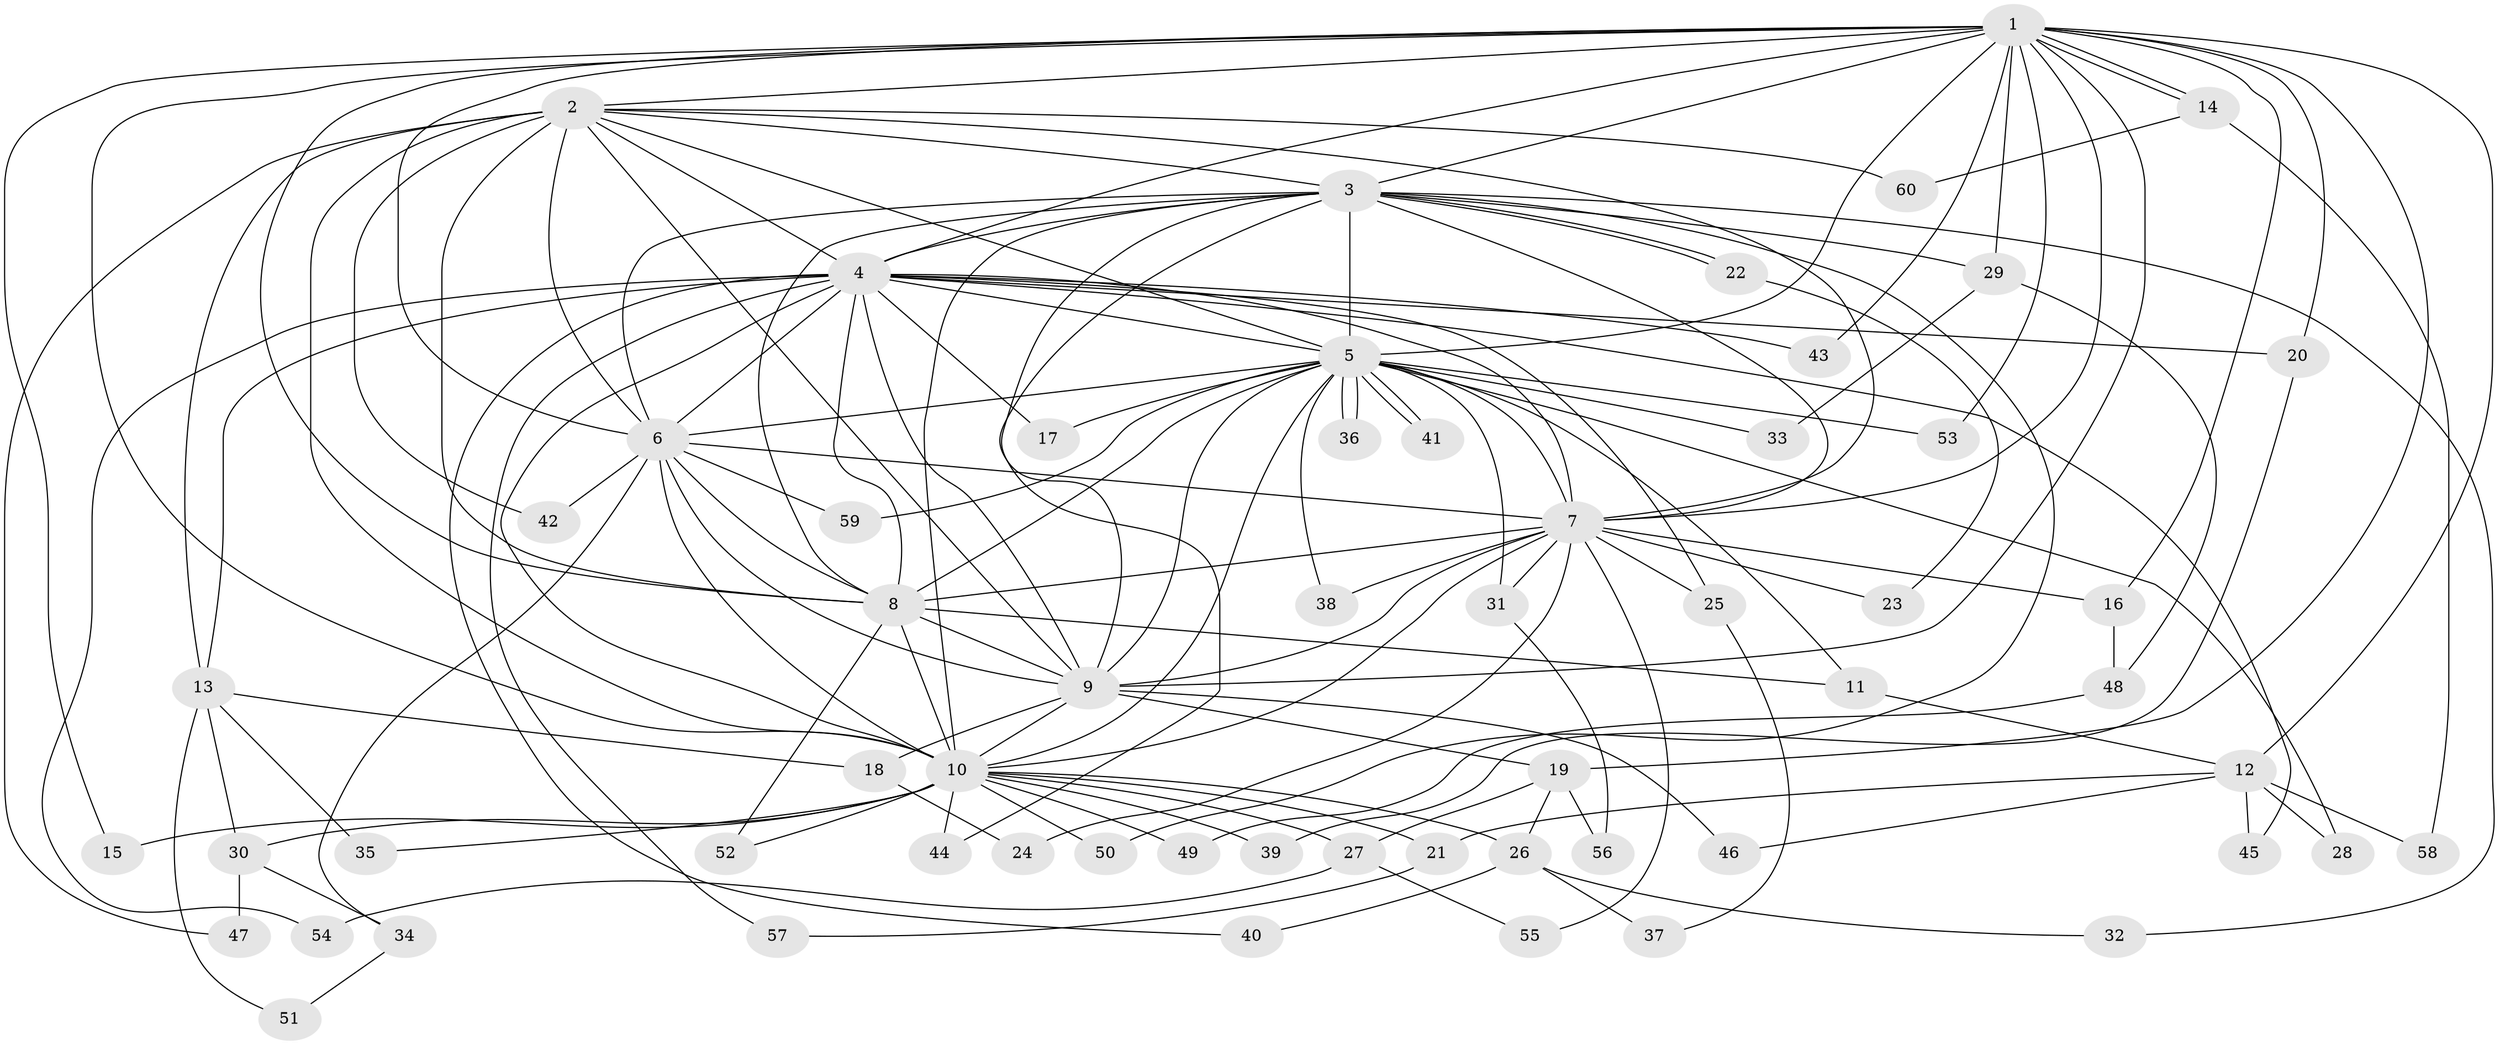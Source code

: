 // Generated by graph-tools (version 1.1) at 2025/01/03/09/25 03:01:28]
// undirected, 60 vertices, 145 edges
graph export_dot {
graph [start="1"]
  node [color=gray90,style=filled];
  1;
  2;
  3;
  4;
  5;
  6;
  7;
  8;
  9;
  10;
  11;
  12;
  13;
  14;
  15;
  16;
  17;
  18;
  19;
  20;
  21;
  22;
  23;
  24;
  25;
  26;
  27;
  28;
  29;
  30;
  31;
  32;
  33;
  34;
  35;
  36;
  37;
  38;
  39;
  40;
  41;
  42;
  43;
  44;
  45;
  46;
  47;
  48;
  49;
  50;
  51;
  52;
  53;
  54;
  55;
  56;
  57;
  58;
  59;
  60;
  1 -- 2;
  1 -- 3;
  1 -- 4;
  1 -- 5;
  1 -- 6;
  1 -- 7;
  1 -- 8;
  1 -- 9;
  1 -- 10;
  1 -- 12;
  1 -- 14;
  1 -- 14;
  1 -- 15;
  1 -- 16;
  1 -- 19;
  1 -- 20;
  1 -- 29;
  1 -- 43;
  1 -- 53;
  2 -- 3;
  2 -- 4;
  2 -- 5;
  2 -- 6;
  2 -- 7;
  2 -- 8;
  2 -- 9;
  2 -- 10;
  2 -- 13;
  2 -- 42;
  2 -- 47;
  2 -- 60;
  3 -- 4;
  3 -- 5;
  3 -- 6;
  3 -- 7;
  3 -- 8;
  3 -- 9;
  3 -- 10;
  3 -- 22;
  3 -- 22;
  3 -- 29;
  3 -- 32;
  3 -- 44;
  3 -- 50;
  4 -- 5;
  4 -- 6;
  4 -- 7;
  4 -- 8;
  4 -- 9;
  4 -- 10;
  4 -- 13;
  4 -- 17;
  4 -- 20;
  4 -- 25;
  4 -- 40;
  4 -- 43;
  4 -- 45;
  4 -- 54;
  4 -- 57;
  5 -- 6;
  5 -- 7;
  5 -- 8;
  5 -- 9;
  5 -- 10;
  5 -- 11;
  5 -- 17;
  5 -- 28;
  5 -- 31;
  5 -- 33;
  5 -- 36;
  5 -- 36;
  5 -- 38;
  5 -- 41;
  5 -- 41;
  5 -- 53;
  5 -- 59;
  6 -- 7;
  6 -- 8;
  6 -- 9;
  6 -- 10;
  6 -- 34;
  6 -- 42;
  6 -- 59;
  7 -- 8;
  7 -- 9;
  7 -- 10;
  7 -- 16;
  7 -- 23;
  7 -- 24;
  7 -- 25;
  7 -- 31;
  7 -- 38;
  7 -- 55;
  8 -- 9;
  8 -- 10;
  8 -- 11;
  8 -- 52;
  9 -- 10;
  9 -- 18;
  9 -- 19;
  9 -- 46;
  10 -- 15;
  10 -- 21;
  10 -- 26;
  10 -- 27;
  10 -- 30;
  10 -- 35;
  10 -- 39;
  10 -- 44;
  10 -- 49;
  10 -- 50;
  10 -- 52;
  11 -- 12;
  12 -- 21;
  12 -- 28;
  12 -- 45;
  12 -- 46;
  12 -- 58;
  13 -- 18;
  13 -- 30;
  13 -- 35;
  13 -- 51;
  14 -- 58;
  14 -- 60;
  16 -- 48;
  18 -- 24;
  19 -- 26;
  19 -- 27;
  19 -- 56;
  20 -- 39;
  21 -- 57;
  22 -- 23;
  25 -- 37;
  26 -- 32;
  26 -- 37;
  26 -- 40;
  27 -- 54;
  27 -- 55;
  29 -- 33;
  29 -- 48;
  30 -- 34;
  30 -- 47;
  31 -- 56;
  34 -- 51;
  48 -- 49;
}

